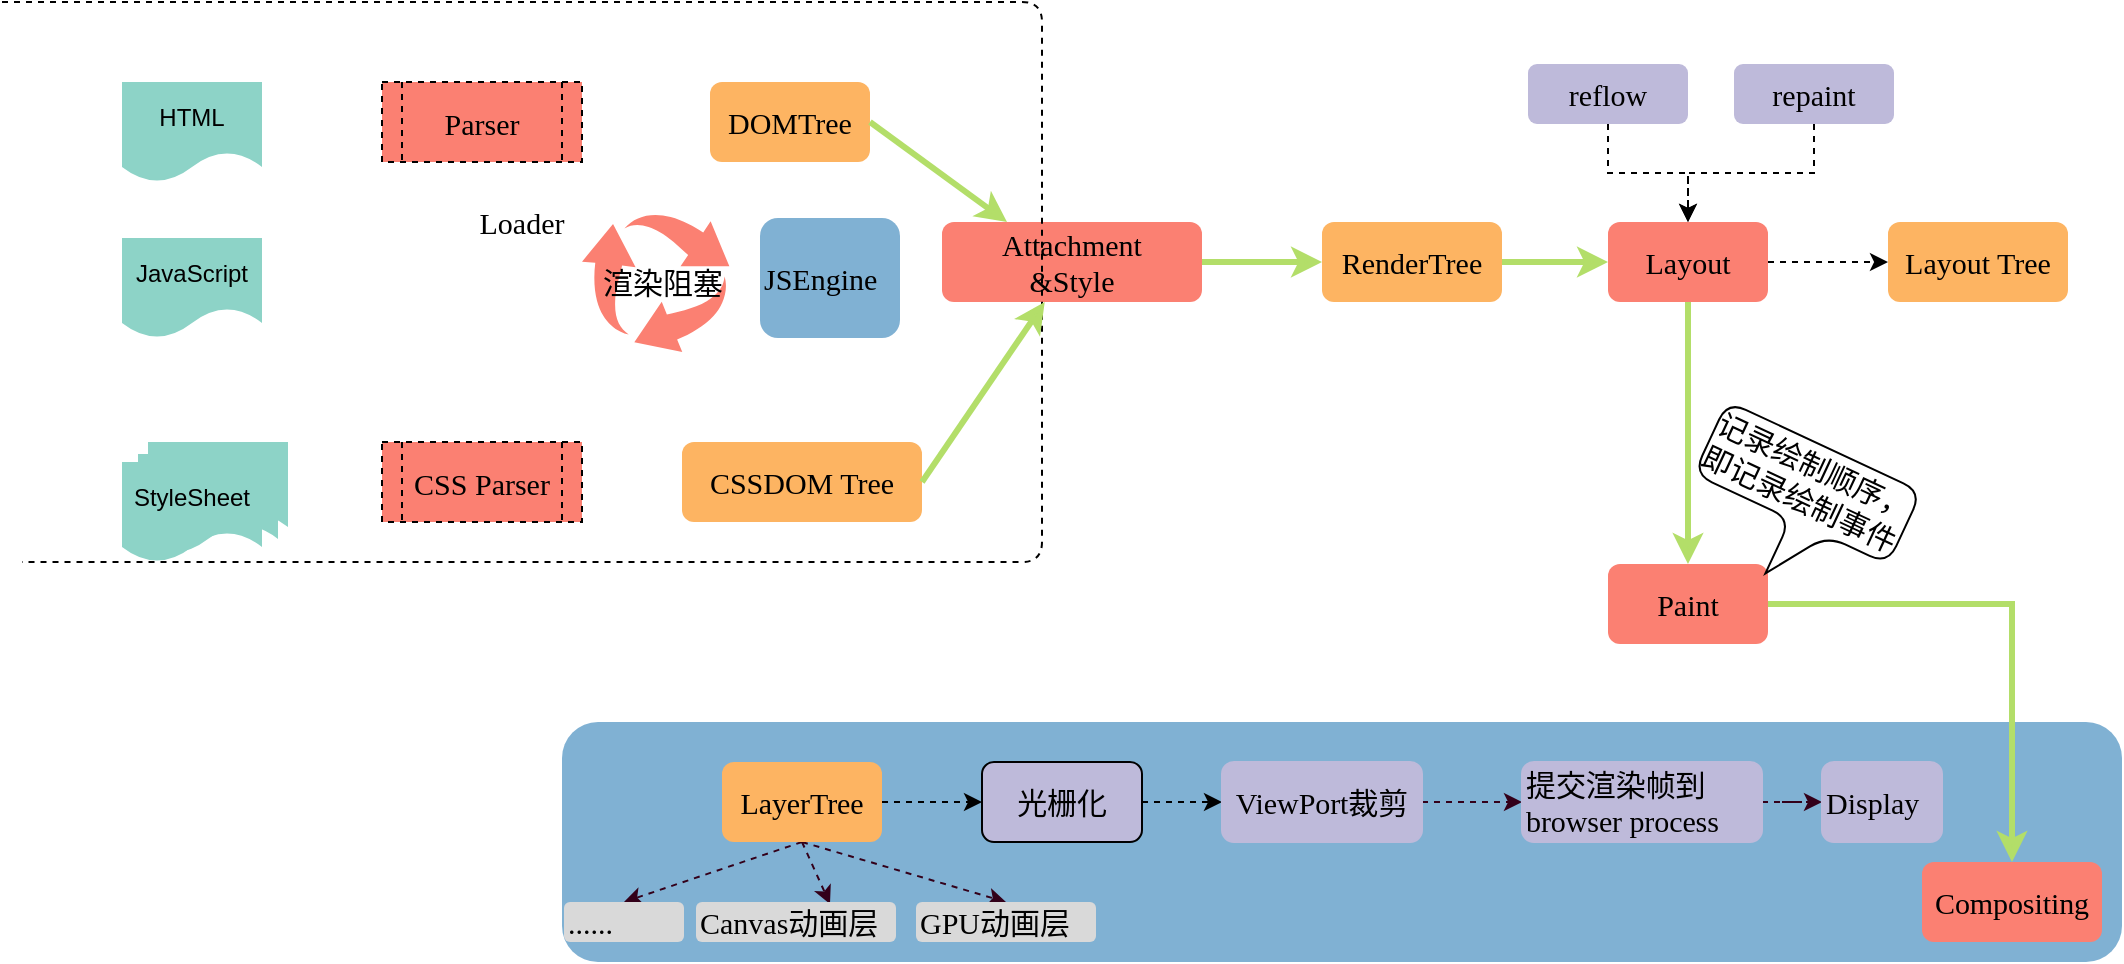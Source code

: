 <mxfile version="13.10.4" type="device"><diagram id="1vyKPNJAfyk7Yqi0zq2i" name="Page-1"><mxGraphModel dx="1492" dy="665" grid="1" gridSize="10" guides="1" tooltips="1" connect="1" arrows="1" fold="1" page="1" pageScale="1" pageWidth="827" pageHeight="1169" math="0" shadow="0"><root><mxCell id="0"/><mxCell id="NgYN-59MIA4_TExp6hps-67" value="Untitled Layer" parent="0"/><mxCell id="NgYN-59MIA4_TExp6hps-68" value="" style="rounded=1;whiteSpace=wrap;html=1;fontFamily=Comic Sans MS;fontSize=15;align=left;fillColor=#80b1d3;strokeColor=none;" vertex="1" parent="NgYN-59MIA4_TExp6hps-67"><mxGeometry x="280" y="360" width="780" height="120" as="geometry"/></mxCell><mxCell id="NgYN-59MIA4_TExp6hps-70" style="edgeStyle=orthogonalEdgeStyle;rounded=0;orthogonalLoop=1;jettySize=auto;html=1;entryX=0.5;entryY=0;entryDx=0;entryDy=0;fontFamily=Comic Sans MS;fontSize=15;dashed=1;" edge="1" parent="NgYN-59MIA4_TExp6hps-67" source="NgYN-59MIA4_TExp6hps-9" target="NgYN-59MIA4_TExp6hps-7"><mxGeometry relative="1" as="geometry"/></mxCell><mxCell id="NgYN-59MIA4_TExp6hps-71" style="edgeStyle=orthogonalEdgeStyle;rounded=0;orthogonalLoop=1;jettySize=auto;html=1;entryX=0.5;entryY=0;entryDx=0;entryDy=0;fontFamily=Comic Sans MS;fontSize=15;dashed=1;" edge="1" parent="NgYN-59MIA4_TExp6hps-67" source="NgYN-59MIA4_TExp6hps-8" target="NgYN-59MIA4_TExp6hps-7"><mxGeometry relative="1" as="geometry"/></mxCell><mxCell id="NgYN-59MIA4_TExp6hps-75" value="" style="endArrow=classic;html=1;dashed=1;strokeWidth=1;fontFamily=Comic Sans MS;fontSize=15;strokeColor=#33001A;entryX=0.5;entryY=0;entryDx=0;entryDy=0;" edge="1" parent="NgYN-59MIA4_TExp6hps-67" target="NgYN-59MIA4_TExp6hps-52"><mxGeometry width="50" height="50" relative="1" as="geometry"><mxPoint x="400" y="420" as="sourcePoint"/><mxPoint x="610" y="230" as="targetPoint"/></mxGeometry></mxCell><mxCell id="NgYN-59MIA4_TExp6hps-76" value="" style="endArrow=classic;html=1;dashed=1;strokeWidth=1;fontFamily=Comic Sans MS;fontSize=15;strokeColor=#33001A;entryX=0.67;entryY=0.05;entryDx=0;entryDy=0;exitX=0.5;exitY=1;exitDx=0;exitDy=0;entryPerimeter=0;" edge="1" parent="NgYN-59MIA4_TExp6hps-67" source="NgYN-59MIA4_TExp6hps-41" target="NgYN-59MIA4_TExp6hps-50"><mxGeometry width="50" height="50" relative="1" as="geometry"><mxPoint x="370" y="410" as="sourcePoint"/><mxPoint x="284" y="460" as="targetPoint"/></mxGeometry></mxCell><mxCell id="NgYN-59MIA4_TExp6hps-78" value="" style="endArrow=classic;html=1;dashed=1;strokeWidth=1;fontFamily=Comic Sans MS;fontSize=15;strokeColor=#33001A;entryX=0.5;entryY=0;entryDx=0;entryDy=0;exitX=0.5;exitY=1;exitDx=0;exitDy=0;" edge="1" parent="NgYN-59MIA4_TExp6hps-67" source="NgYN-59MIA4_TExp6hps-41" target="NgYN-59MIA4_TExp6hps-51"><mxGeometry width="50" height="50" relative="1" as="geometry"><mxPoint x="410" y="430" as="sourcePoint"/><mxPoint x="387" y="461" as="targetPoint"/></mxGeometry></mxCell><mxCell id="NgYN-59MIA4_TExp6hps-81" value="" style="shape=image;html=1;verticalAlign=top;verticalLabelPosition=bottom;labelBackgroundColor=#ffffff;imageAspect=0;aspect=fixed;image=https://cdn2.iconfinder.com/data/icons/winter-town/64/LOADER-wheels-repair-truck-weather-128.png;rounded=0;dashed=1;strokeColor=#BEBADA;fillColor=#FB8072;fontFamily=Comic Sans MS;fontSize=15;align=left;" vertex="1" parent="NgYN-59MIA4_TExp6hps-67"><mxGeometry x="180" y="90" width="90" height="90" as="geometry"/></mxCell><mxCell id="1" parent="0"/><mxCell id="NgYN-59MIA4_TExp6hps-2" value="HTML" style="shape=document;whiteSpace=wrap;html=1;boundedLbl=1;fillColor=#8dd3c7;strokeColor=none;" vertex="1" parent="1"><mxGeometry x="60" y="40" width="70" height="50" as="geometry"/></mxCell><mxCell id="NgYN-59MIA4_TExp6hps-3" value="" style="shape=document;whiteSpace=wrap;html=1;boundedLbl=1;fillColor=#8dd3c7;strokeColor=none;" vertex="1" parent="1"><mxGeometry x="73" y="220" width="70" height="50" as="geometry"/></mxCell><mxCell id="NgYN-59MIA4_TExp6hps-5" value="Loader" style="text;html=1;strokeColor=none;fillColor=none;align=center;verticalAlign=middle;whiteSpace=wrap;rounded=0;fontFamily=Comic Sans MS;fontSize=15;" vertex="1" parent="1"><mxGeometry x="240" y="100" width="40" height="20" as="geometry"/></mxCell><mxCell id="NgYN-59MIA4_TExp6hps-59" value="" style="edgeStyle=orthogonalEdgeStyle;rounded=0;orthogonalLoop=1;jettySize=auto;html=1;fontFamily=Comic Sans MS;fontSize=15;dashed=1;" edge="1" parent="1" source="NgYN-59MIA4_TExp6hps-7" target="NgYN-59MIA4_TExp6hps-42"><mxGeometry relative="1" as="geometry"/></mxCell><mxCell id="NgYN-59MIA4_TExp6hps-61" style="edgeStyle=orthogonalEdgeStyle;rounded=0;orthogonalLoop=1;jettySize=auto;html=1;fontFamily=Comic Sans MS;fontSize=15;strokeColor=#B3DE69;strokeWidth=3;" edge="1" parent="1" source="NgYN-59MIA4_TExp6hps-7" target="NgYN-59MIA4_TExp6hps-20"><mxGeometry relative="1" as="geometry"/></mxCell><mxCell id="NgYN-59MIA4_TExp6hps-7" value="Layout" style="rounded=1;whiteSpace=wrap;html=1;fontFamily=Comic Sans MS;fontSize=15;fillColor=#FB8072;strokeColor=none;" vertex="1" parent="1"><mxGeometry x="803" y="110" width="80" height="40" as="geometry"/></mxCell><mxCell id="NgYN-59MIA4_TExp6hps-8" value="repaint" style="rounded=1;whiteSpace=wrap;html=1;fontFamily=Comic Sans MS;fontSize=15;fillColor=#bebada;strokeColor=none;" vertex="1" parent="1"><mxGeometry x="866" y="31" width="80" height="30" as="geometry"/></mxCell><mxCell id="NgYN-59MIA4_TExp6hps-9" value="reflow" style="rounded=1;whiteSpace=wrap;html=1;fontFamily=Comic Sans MS;fontSize=15;fillColor=#bebada;strokeColor=none;" vertex="1" parent="1"><mxGeometry x="763" y="31" width="80" height="30" as="geometry"/></mxCell><mxCell id="NgYN-59MIA4_TExp6hps-10" value="" style="shape=document;whiteSpace=wrap;html=1;boundedLbl=1;fillColor=#8dd3c7;strokeColor=none;" vertex="1" parent="1"><mxGeometry x="68" y="226" width="70" height="50" as="geometry"/></mxCell><mxCell id="NgYN-59MIA4_TExp6hps-11" value="StyleSheet" style="shape=document;whiteSpace=wrap;html=1;boundedLbl=1;fillColor=#8dd3c7;strokeColor=none;" vertex="1" parent="1"><mxGeometry x="60" y="230" width="70" height="50" as="geometry"/></mxCell><mxCell id="NgYN-59MIA4_TExp6hps-14" value="Parser" style="shape=process;backgroundOutline=1;fontFamily=Comic Sans MS;fontSize=15;rounded=0;dashed=1;fillColor=#FB8072;" vertex="1" parent="1"><mxGeometry x="190" y="40" width="100" height="40" as="geometry"/></mxCell><mxCell id="NgYN-59MIA4_TExp6hps-15" value="DOMTree" style="rounded=1;whiteSpace=wrap;html=1;fontFamily=Comic Sans MS;fontSize=15;fillColor=#fdb462;strokeColor=none;" vertex="1" parent="1"><mxGeometry x="354" y="40" width="80" height="40" as="geometry"/></mxCell><mxCell id="NgYN-59MIA4_TExp6hps-16" value="CSS Parser" style="shape=process;backgroundOutline=1;fontFamily=Comic Sans MS;fontSize=15;rounded=0;dashed=1;fillColor=#FB8072;" vertex="1" parent="1"><mxGeometry x="190" y="220" width="100" height="40" as="geometry"/></mxCell><mxCell id="NgYN-59MIA4_TExp6hps-17" value="CSSDOM Tree" style="rounded=1;whiteSpace=wrap;html=1;fontFamily=Comic Sans MS;fontSize=15;fillColor=#fdb462;strokeColor=none;" vertex="1" parent="1"><mxGeometry x="340" y="220" width="120" height="40" as="geometry"/></mxCell><mxCell id="NgYN-59MIA4_TExp6hps-57" value="" style="edgeStyle=orthogonalEdgeStyle;rounded=0;orthogonalLoop=1;jettySize=auto;html=1;fontFamily=Comic Sans MS;fontSize=15;strokeWidth=3;strokeColor=#B3DE69;" edge="1" parent="1" source="NgYN-59MIA4_TExp6hps-18" target="NgYN-59MIA4_TExp6hps-19"><mxGeometry relative="1" as="geometry"/></mxCell><mxCell id="NgYN-59MIA4_TExp6hps-18" value="Attachment&lt;br&gt;&amp;amp;Style" style="rounded=1;whiteSpace=wrap;html=1;fontFamily=Comic Sans MS;fontSize=15;fillColor=#FB8072;strokeColor=none;" vertex="1" parent="1"><mxGeometry x="470" y="110" width="130" height="40" as="geometry"/></mxCell><mxCell id="NgYN-59MIA4_TExp6hps-58" value="" style="edgeStyle=orthogonalEdgeStyle;rounded=0;orthogonalLoop=1;jettySize=auto;html=1;fontFamily=Comic Sans MS;fontSize=15;strokeColor=#B3DE69;strokeWidth=3;" edge="1" parent="1" source="NgYN-59MIA4_TExp6hps-19" target="NgYN-59MIA4_TExp6hps-7"><mxGeometry relative="1" as="geometry"/></mxCell><mxCell id="NgYN-59MIA4_TExp6hps-19" value="RenderTree" style="rounded=1;whiteSpace=wrap;html=1;fontFamily=Comic Sans MS;fontSize=15;fillColor=#FDB462;strokeColor=none;" vertex="1" parent="1"><mxGeometry x="660" y="110" width="90" height="40" as="geometry"/></mxCell><mxCell id="NgYN-59MIA4_TExp6hps-62" style="edgeStyle=orthogonalEdgeStyle;rounded=0;orthogonalLoop=1;jettySize=auto;html=1;entryX=0.5;entryY=0;entryDx=0;entryDy=0;fontFamily=Comic Sans MS;fontSize=15;strokeColor=#B3DE69;strokeWidth=3;" edge="1" parent="1" source="NgYN-59MIA4_TExp6hps-20" target="NgYN-59MIA4_TExp6hps-21"><mxGeometry relative="1" as="geometry"/></mxCell><mxCell id="NgYN-59MIA4_TExp6hps-20" value="Paint" style="rounded=1;whiteSpace=wrap;html=1;fontFamily=Comic Sans MS;fontSize=15;fillColor=#FB8072;strokeColor=none;" vertex="1" parent="1"><mxGeometry x="803" y="281" width="80" height="40" as="geometry"/></mxCell><mxCell id="NgYN-59MIA4_TExp6hps-21" value="&lt;span style=&quot;letter-spacing: -0.044px&quot;&gt;&lt;font style=&quot;font-size: 15px&quot;&gt;Compositing&lt;/font&gt;&lt;/span&gt;" style="rounded=1;whiteSpace=wrap;html=1;fontFamily=Comic Sans MS;fontSize=15;strokeColor=none;fillColor=#FB8072;" vertex="1" parent="1"><mxGeometry x="960" y="430" width="90" height="40" as="geometry"/></mxCell><mxCell id="NgYN-59MIA4_TExp6hps-22" value="&lt;font face=&quot;ZCOOL KuaiLe&quot; data-font-src=&quot;https://fonts.googleapis.com/css?family=ZCOOL+KuaiLe&quot;&gt;记录绘制顺序，即记录绘制事件&lt;/font&gt;" style="shape=callout;whiteSpace=wrap;html=1;perimeter=calloutPerimeter;rounded=1;fontFamily=Comic Sans MS;fontSize=15;rotation=25;" vertex="1" parent="1"><mxGeometry x="843" y="219" width="107" height="70" as="geometry"/></mxCell><mxCell id="NgYN-59MIA4_TExp6hps-44" value="" style="edgeStyle=orthogonalEdgeStyle;rounded=0;orthogonalLoop=1;jettySize=auto;html=1;fontFamily=Comic Sans MS;fontSize=15;dashed=1;" edge="1" parent="1" source="NgYN-59MIA4_TExp6hps-24" target="NgYN-59MIA4_TExp6hps-27"><mxGeometry relative="1" as="geometry"/></mxCell><mxCell id="NgYN-59MIA4_TExp6hps-24" value="&lt;span style=&quot;letter-spacing: -0.044px&quot;&gt;&lt;font style=&quot;font-size: 15px&quot; face=&quot;ZCOOL KuaiLe&quot; data-font-src=&quot;https://fonts.googleapis.com/css?family=ZCOOL+KuaiLe&quot;&gt;光栅化&lt;/font&gt;&lt;/span&gt;" style="rounded=1;whiteSpace=wrap;html=1;fontFamily=Comic Sans MS;fontSize=15;fillColor=#BEBADA;" vertex="1" parent="1"><mxGeometry x="490" y="380" width="80" height="40" as="geometry"/></mxCell><mxCell id="NgYN-59MIA4_TExp6hps-45" value="" style="edgeStyle=orthogonalEdgeStyle;rounded=0;orthogonalLoop=1;jettySize=auto;html=1;fontFamily=Comic Sans MS;fontSize=15;dashed=1;strokeColor=#33001A;" edge="1" parent="1" source="NgYN-59MIA4_TExp6hps-27" target="NgYN-59MIA4_TExp6hps-30"><mxGeometry relative="1" as="geometry"/></mxCell><mxCell id="NgYN-59MIA4_TExp6hps-27" value="&lt;span style=&quot;letter-spacing: -0.044px&quot;&gt;&lt;font style=&quot;font-size: 15px&quot;&gt;ViewPort裁剪&lt;/font&gt;&lt;/span&gt;" style="rounded=1;whiteSpace=wrap;html=1;fontFamily=Comic Sans MS;fontSize=15;strokeColor=#BEBADA;fillColor=#BEBADA;" vertex="1" parent="1"><mxGeometry x="610" y="380" width="100" height="40" as="geometry"/></mxCell><mxCell id="NgYN-59MIA4_TExp6hps-46" value="" style="edgeStyle=orthogonalEdgeStyle;rounded=0;orthogonalLoop=1;jettySize=auto;html=1;fontFamily=Comic Sans MS;fontSize=15;dashed=1;strokeColor=#33001A;" edge="1" parent="1" source="NgYN-59MIA4_TExp6hps-30" target="NgYN-59MIA4_TExp6hps-31"><mxGeometry relative="1" as="geometry"/></mxCell><mxCell id="NgYN-59MIA4_TExp6hps-30" value="&lt;span style=&quot;letter-spacing: -0.044px&quot;&gt;&lt;font face=&quot;ZCOOL KuaiLe&quot; data-font-src=&quot;https://fonts.googleapis.com/css?family=ZCOOL+KuaiLe&quot;&gt;提交渲染帧到&lt;/font&gt;browser process&lt;/span&gt;" style="rounded=1;whiteSpace=wrap;html=1;fontFamily=Comic Sans MS;fontSize=15;align=left;strokeColor=#BEBADA;fillColor=#BEBADA;" vertex="1" parent="1"><mxGeometry x="760" y="380" width="120" height="40" as="geometry"/></mxCell><mxCell id="NgYN-59MIA4_TExp6hps-31" value="Display" style="rounded=1;whiteSpace=wrap;html=1;fontFamily=Comic Sans MS;fontSize=15;align=left;strokeColor=#BEBADA;fillColor=#BEBADA;" vertex="1" parent="1"><mxGeometry x="910" y="380" width="60" height="40" as="geometry"/></mxCell><mxCell id="NgYN-59MIA4_TExp6hps-34" value="" style="html=1;aspect=fixed;strokeColor=none;shadow=0;align=center;verticalAlign=top;shape=mxgraph.gcp2.arrow_cycle;rounded=1;fontFamily=Comic Sans MS;fontSize=15;fillColor=#FB8072;" vertex="1" parent="1"><mxGeometry x="290" y="105" width="73.68" height="70" as="geometry"/></mxCell><mxCell id="NgYN-59MIA4_TExp6hps-38" value="" style="endArrow=none;dashed=1;html=1;fontFamily=Comic Sans MS;fontSize=15;" edge="1" parent="1"><mxGeometry width="50" height="50" relative="1" as="geometry"><mxPoint as="sourcePoint"/><mxPoint x="10" y="280" as="targetPoint"/><Array as="points"><mxPoint x="520"/><mxPoint x="520" y="150"/><mxPoint x="520" y="280"/></Array></mxGeometry></mxCell><mxCell id="NgYN-59MIA4_TExp6hps-40" value="&lt;font face=&quot;ZCOOL KuaiLe&quot; data-font-src=&quot;https://fonts.googleapis.com/css?family=ZCOOL+KuaiLe&quot;&gt;渲染阻塞&lt;/font&gt;" style="text;html=1;align=center;verticalAlign=middle;resizable=0;points=[];autosize=1;fontSize=15;fontFamily=Comic Sans MS;" vertex="1" parent="1"><mxGeometry x="295" y="130" width="70" height="20" as="geometry"/></mxCell><mxCell id="NgYN-59MIA4_TExp6hps-43" value="" style="edgeStyle=orthogonalEdgeStyle;rounded=0;orthogonalLoop=1;jettySize=auto;html=1;fontFamily=Comic Sans MS;fontSize=15;dashed=1;" edge="1" parent="1" source="NgYN-59MIA4_TExp6hps-41" target="NgYN-59MIA4_TExp6hps-24"><mxGeometry relative="1" as="geometry"/></mxCell><mxCell id="NgYN-59MIA4_TExp6hps-41" value="&lt;span style=&quot;letter-spacing: -0.044px&quot;&gt;&lt;font style=&quot;font-size: 15px&quot;&gt;LayerTree&lt;/font&gt;&lt;/span&gt;" style="rounded=1;whiteSpace=wrap;html=1;fontFamily=Comic Sans MS;fontSize=15;fillColor=#FDB462;strokeColor=none;" vertex="1" parent="1"><mxGeometry x="360" y="380" width="80" height="40" as="geometry"/></mxCell><mxCell id="NgYN-59MIA4_TExp6hps-42" value="Layout Tree" style="rounded=1;whiteSpace=wrap;html=1;fontFamily=Comic Sans MS;fontSize=15;fillColor=#FDB462;strokeColor=none;" vertex="1" parent="1"><mxGeometry x="943" y="110" width="90" height="40" as="geometry"/></mxCell><mxCell id="NgYN-59MIA4_TExp6hps-47" value="JSEngine" style="rounded=1;whiteSpace=wrap;html=1;fontFamily=Comic Sans MS;fontSize=15;align=left;strokeColor=none;fillColor=#80B1D3;" vertex="1" parent="1"><mxGeometry x="379" y="108" width="70" height="60" as="geometry"/></mxCell><mxCell id="NgYN-59MIA4_TExp6hps-48" value="JavaScript" style="shape=document;whiteSpace=wrap;html=1;boundedLbl=1;fillColor=#8dd3c7;strokeColor=none;" vertex="1" parent="1"><mxGeometry x="60" y="118" width="70" height="50" as="geometry"/></mxCell><mxCell id="NgYN-59MIA4_TExp6hps-50" value="Canvas&lt;font face=&quot;ZCOOL KuaiLe&quot; data-font-src=&quot;https://fonts.googleapis.com/css?family=ZCOOL+KuaiLe&quot;&gt;动画层&lt;/font&gt;" style="rounded=1;whiteSpace=wrap;html=1;fontFamily=Comic Sans MS;fontSize=15;align=left;fillColor=#d9d9d9;strokeColor=none;" vertex="1" parent="1"><mxGeometry x="347" y="450" width="100" height="20" as="geometry"/></mxCell><mxCell id="NgYN-59MIA4_TExp6hps-51" value="GPU&lt;font face=&quot;ZCOOL KuaiLe&quot; data-font-src=&quot;https://fonts.googleapis.com/css?family=ZCOOL+KuaiLe&quot;&gt;动画层&lt;/font&gt;" style="rounded=1;whiteSpace=wrap;html=1;fontFamily=Comic Sans MS;fontSize=15;align=left;fillColor=#d9d9d9;strokeColor=none;" vertex="1" parent="1"><mxGeometry x="457" y="450" width="90" height="20" as="geometry"/></mxCell><mxCell id="NgYN-59MIA4_TExp6hps-52" value="......" style="rounded=1;whiteSpace=wrap;html=1;fontFamily=Comic Sans MS;fontSize=15;align=left;fillColor=#d9d9d9;strokeColor=none;" vertex="1" parent="1"><mxGeometry x="281" y="450" width="60" height="20" as="geometry"/></mxCell><mxCell id="NgYN-59MIA4_TExp6hps-54" value="" style="endArrow=classic;html=1;fontFamily=Comic Sans MS;fontSize=15;exitX=1;exitY=0.5;exitDx=0;exitDy=0;strokeColor=#B3DE69;strokeWidth=3;" edge="1" parent="1" source="NgYN-59MIA4_TExp6hps-17" target="NgYN-59MIA4_TExp6hps-18"><mxGeometry width="50" height="50" relative="1" as="geometry"><mxPoint x="650" y="270" as="sourcePoint"/><mxPoint x="600" y="150" as="targetPoint"/></mxGeometry></mxCell><mxCell id="NgYN-59MIA4_TExp6hps-56" value="" style="endArrow=classic;html=1;fontFamily=Comic Sans MS;fontSize=15;exitX=1;exitY=0.5;exitDx=0;exitDy=0;entryX=0.25;entryY=0;entryDx=0;entryDy=0;strokeColor=#B3DE69;strokeWidth=3;" edge="1" parent="1" source="NgYN-59MIA4_TExp6hps-15" target="NgYN-59MIA4_TExp6hps-18"><mxGeometry width="50" height="50" relative="1" as="geometry"><mxPoint x="530" y="231" as="sourcePoint"/><mxPoint x="610" y="160" as="targetPoint"/></mxGeometry></mxCell></root></mxGraphModel></diagram></mxfile>